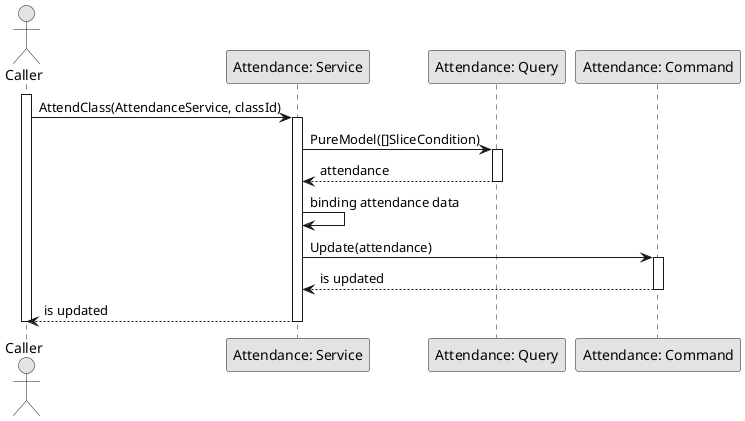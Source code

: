 @startuml Attend

skinparam Monochrome true
skinparam Shadowing false

actor Caller
participant "Attendance: Service" as AttendanceService
participant "Attendance: Query" as AttendanceQuery
participant "Attendance: Command" as AttendanceCommand

activate Caller
Caller->AttendanceService: AttendClass(AttendanceService, classId)
activate AttendanceService
AttendanceService->AttendanceQuery: PureModel([]SliceCondition)
activate AttendanceQuery
AttendanceQuery-->AttendanceService: attendance
deactivate AttendanceQuery
AttendanceService->AttendanceService: binding attendance data
AttendanceService->AttendanceCommand: Update(attendance)
activate AttendanceCommand
AttendanceCommand-->AttendanceService: is updated
deactivate AttendanceCommand
AttendanceService-->Caller: is updated
deactivate AttendanceService
deactivate Caller

@enduml